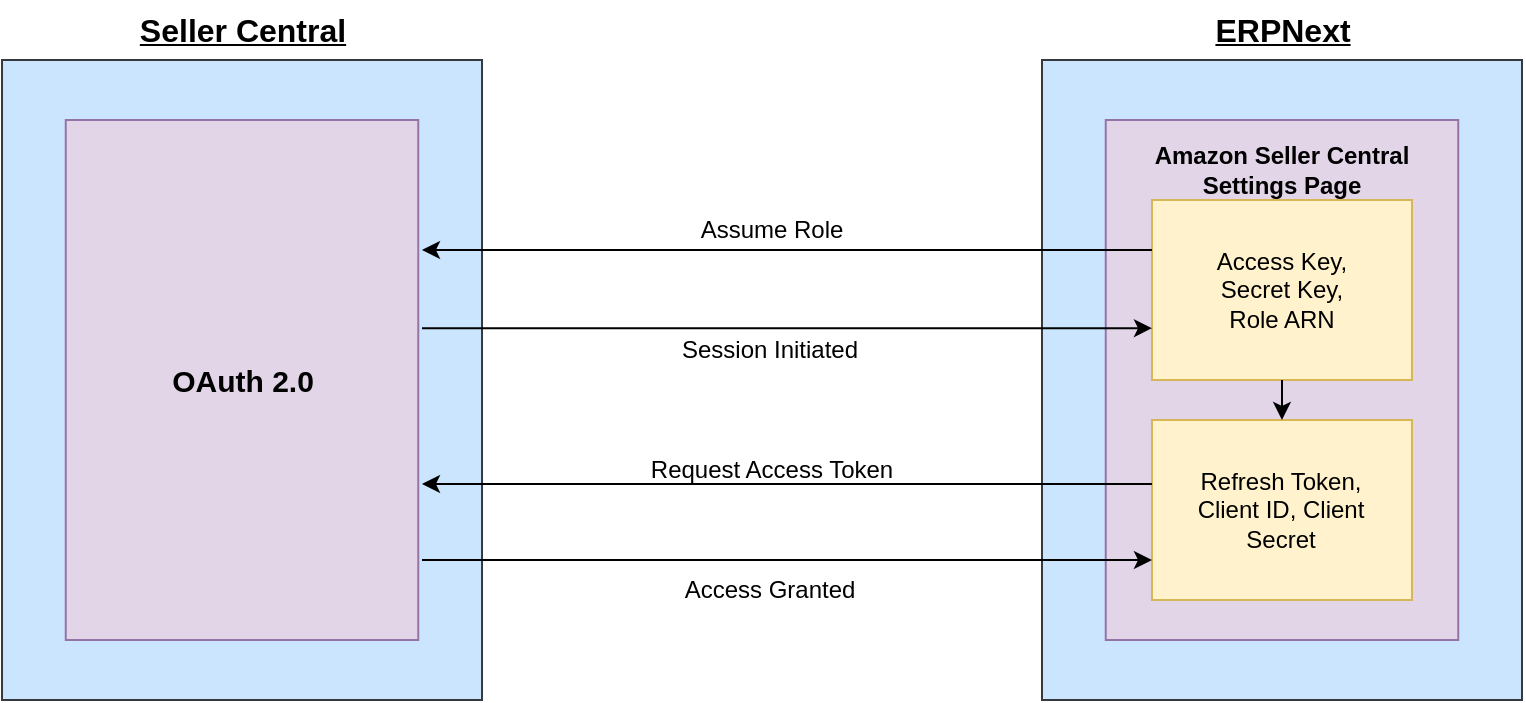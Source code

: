 <mxfile version="23.1.5" type="github">
  <diagram name="Page-1" id="KsoEdr8mvibxt4z6LNhe">
    <mxGraphModel dx="1050" dy="577" grid="1" gridSize="10" guides="1" tooltips="1" connect="1" arrows="1" fold="1" page="1" pageScale="1" pageWidth="850" pageHeight="1100" math="0" shadow="0">
      <root>
        <mxCell id="0" />
        <mxCell id="1" parent="0" />
        <mxCell id="MHuUKNwjk6oAZZihJaEl-1" value="" style="rounded=0;whiteSpace=wrap;html=1;fillColor=#cce5ff;strokeColor=#36393d;" parent="1" vertex="1">
          <mxGeometry x="40.01" y="40" width="240" height="320" as="geometry" />
        </mxCell>
        <mxCell id="MHuUKNwjk6oAZZihJaEl-2" value="" style="rounded=0;whiteSpace=wrap;html=1;fillColor=#cce5ff;strokeColor=#36393d;" parent="1" vertex="1">
          <mxGeometry x="560" y="40" width="240" height="320" as="geometry" />
        </mxCell>
        <mxCell id="MHuUKNwjk6oAZZihJaEl-3" value="&lt;b&gt;&lt;u&gt;&lt;font style=&quot;font-size: 16px;&quot;&gt;Seller Central&lt;/font&gt;&lt;/u&gt;&lt;/b&gt;" style="text;html=1;align=center;verticalAlign=middle;resizable=0;points=[];autosize=1;strokeColor=none;fillColor=none;" parent="1" vertex="1">
          <mxGeometry x="95" y="10" width="130" height="30" as="geometry" />
        </mxCell>
        <mxCell id="MHuUKNwjk6oAZZihJaEl-4" value="&lt;span style=&quot;font-size: 16px;&quot;&gt;&lt;b&gt;&lt;u&gt;ERPNext&lt;br&gt;&lt;/u&gt;&lt;/b&gt;&lt;/span&gt;" style="text;html=1;align=center;verticalAlign=middle;resizable=0;points=[];autosize=1;strokeColor=none;fillColor=none;" parent="1" vertex="1">
          <mxGeometry x="635" y="10" width="90" height="30" as="geometry" />
        </mxCell>
        <mxCell id="MHuUKNwjk6oAZZihJaEl-20" value="" style="rounded=0;whiteSpace=wrap;html=1;fillColor=#e1d5e7;strokeColor=#9673a6;" parent="1" vertex="1">
          <mxGeometry x="71.88" y="70" width="176.25" height="260" as="geometry" />
        </mxCell>
        <mxCell id="MHuUKNwjk6oAZZihJaEl-21" value="" style="rounded=0;whiteSpace=wrap;html=1;fillColor=#e1d5e7;strokeColor=#9673a6;" parent="1" vertex="1">
          <mxGeometry x="591.87" y="70" width="176.25" height="260" as="geometry" />
        </mxCell>
        <mxCell id="MHuUKNwjk6oAZZihJaEl-22" value="" style="rounded=0;whiteSpace=wrap;html=1;fillColor=#fff2cc;strokeColor=#d6b656;" parent="1" vertex="1">
          <mxGeometry x="614.99" y="110" width="130" height="90" as="geometry" />
        </mxCell>
        <mxCell id="MHuUKNwjk6oAZZihJaEl-23" value="" style="rounded=0;whiteSpace=wrap;html=1;fillColor=#fff2cc;strokeColor=#d6b656;" parent="1" vertex="1">
          <mxGeometry x="614.99" y="220" width="130" height="90" as="geometry" />
        </mxCell>
        <mxCell id="MHuUKNwjk6oAZZihJaEl-24" value="&lt;div style=&quot;&quot;&gt;&lt;b style=&quot;background-color: initial;&quot;&gt;Amazon Seller Central Settings Page&lt;/b&gt;&lt;/div&gt;" style="text;html=1;align=center;verticalAlign=middle;whiteSpace=wrap;rounded=0;" parent="1" vertex="1">
          <mxGeometry x="610" y="80" width="140.01" height="30" as="geometry" />
        </mxCell>
        <mxCell id="MHuUKNwjk6oAZZihJaEl-26" value="&lt;div&gt;&lt;font style=&quot;font-size: 12px;&quot;&gt;Access Key, Secret Key, Role ARN&lt;/font&gt;&lt;/div&gt;" style="text;html=1;align=center;verticalAlign=middle;whiteSpace=wrap;rounded=0;" parent="1" vertex="1">
          <mxGeometry x="635" y="135" width="90" height="40" as="geometry" />
        </mxCell>
        <mxCell id="MHuUKNwjk6oAZZihJaEl-27" value="Refresh Token, Client ID, Client Secret" style="text;html=1;align=center;verticalAlign=middle;whiteSpace=wrap;rounded=0;" parent="1" vertex="1">
          <mxGeometry x="632.49" y="240" width="95.01" height="50" as="geometry" />
        </mxCell>
        <mxCell id="MHuUKNwjk6oAZZihJaEl-28" value="&lt;div style=&quot;font-size: 15px;&quot;&gt;&lt;font style=&quot;font-size: 15px;&quot;&gt;OAuth 2.0&lt;/font&gt;&lt;/div&gt;" style="text;html=1;align=center;verticalAlign=middle;whiteSpace=wrap;rounded=0;fontStyle=1;fontSize=15;" parent="1" vertex="1">
          <mxGeometry x="92.5" y="140" width="134.99" height="120" as="geometry" />
        </mxCell>
        <mxCell id="MHuUKNwjk6oAZZihJaEl-32" value="Assume Role" style="text;html=1;align=center;verticalAlign=middle;whiteSpace=wrap;rounded=0;" parent="1" vertex="1">
          <mxGeometry x="375" y="110" width="100" height="30" as="geometry" />
        </mxCell>
        <mxCell id="MHuUKNwjk6oAZZihJaEl-41" style="edgeStyle=none;rounded=0;orthogonalLoop=1;jettySize=auto;html=1;exitX=0;exitY=0.25;exitDx=0;exitDy=0;" parent="1" edge="1">
          <mxGeometry relative="1" as="geometry">
            <mxPoint x="249.99" y="174.09" as="sourcePoint" />
            <mxPoint x="614.99" y="174.09" as="targetPoint" />
          </mxGeometry>
        </mxCell>
        <mxCell id="MHuUKNwjk6oAZZihJaEl-42" value="Session Initiated" style="text;html=1;align=center;verticalAlign=middle;whiteSpace=wrap;rounded=0;" parent="1" vertex="1">
          <mxGeometry x="374" y="170" width="100" height="30" as="geometry" />
        </mxCell>
        <mxCell id="MHuUKNwjk6oAZZihJaEl-44" style="edgeStyle=none;rounded=0;orthogonalLoop=1;jettySize=auto;html=1;exitX=0;exitY=0.25;exitDx=0;exitDy=0;" parent="1" edge="1">
          <mxGeometry relative="1" as="geometry">
            <mxPoint x="614.99" y="135" as="sourcePoint" />
            <mxPoint x="249.99" y="135" as="targetPoint" />
          </mxGeometry>
        </mxCell>
        <mxCell id="MHuUKNwjk6oAZZihJaEl-55" value="Request Access Token" style="text;html=1;align=center;verticalAlign=middle;whiteSpace=wrap;rounded=0;" parent="1" vertex="1">
          <mxGeometry x="362" y="230" width="126" height="30" as="geometry" />
        </mxCell>
        <mxCell id="MHuUKNwjk6oAZZihJaEl-56" style="edgeStyle=none;rounded=0;orthogonalLoop=1;jettySize=auto;html=1;exitX=0;exitY=0.25;exitDx=0;exitDy=0;" parent="1" edge="1">
          <mxGeometry relative="1" as="geometry">
            <mxPoint x="249.99" y="290.0" as="sourcePoint" />
            <mxPoint x="614.99" y="290.0" as="targetPoint" />
          </mxGeometry>
        </mxCell>
        <mxCell id="MHuUKNwjk6oAZZihJaEl-57" value="Access Granted" style="text;html=1;align=center;verticalAlign=middle;whiteSpace=wrap;rounded=0;" parent="1" vertex="1">
          <mxGeometry x="374" y="290" width="100" height="30" as="geometry" />
        </mxCell>
        <mxCell id="MHuUKNwjk6oAZZihJaEl-58" style="edgeStyle=none;rounded=0;orthogonalLoop=1;jettySize=auto;html=1;exitX=0;exitY=0.25;exitDx=0;exitDy=0;" parent="1" edge="1">
          <mxGeometry relative="1" as="geometry">
            <mxPoint x="614.99" y="252" as="sourcePoint" />
            <mxPoint x="249.99" y="252" as="targetPoint" />
          </mxGeometry>
        </mxCell>
        <mxCell id="MHuUKNwjk6oAZZihJaEl-60" value="" style="endArrow=classic;html=1;rounded=0;exitX=0.5;exitY=1;exitDx=0;exitDy=0;entryX=0.5;entryY=0;entryDx=0;entryDy=0;" parent="1" source="MHuUKNwjk6oAZZihJaEl-22" target="MHuUKNwjk6oAZZihJaEl-23" edge="1">
          <mxGeometry width="50" height="50" relative="1" as="geometry">
            <mxPoint x="420" y="190" as="sourcePoint" />
            <mxPoint x="470" y="140" as="targetPoint" />
          </mxGeometry>
        </mxCell>
      </root>
    </mxGraphModel>
  </diagram>
</mxfile>
